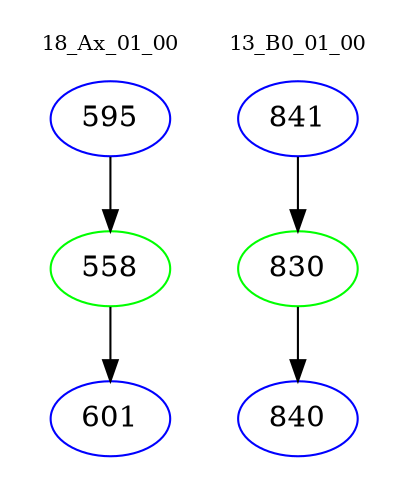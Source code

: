 digraph{
subgraph cluster_0 {
color = white
label = "18_Ax_01_00";
fontsize=10;
T0_595 [label="595", color="blue"]
T0_595 -> T0_558 [color="black"]
T0_558 [label="558", color="green"]
T0_558 -> T0_601 [color="black"]
T0_601 [label="601", color="blue"]
}
subgraph cluster_1 {
color = white
label = "13_B0_01_00";
fontsize=10;
T1_841 [label="841", color="blue"]
T1_841 -> T1_830 [color="black"]
T1_830 [label="830", color="green"]
T1_830 -> T1_840 [color="black"]
T1_840 [label="840", color="blue"]
}
}
